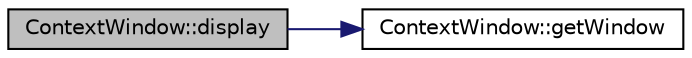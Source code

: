 digraph "ContextWindow::display"
{
 // LATEX_PDF_SIZE
  edge [fontname="Helvetica",fontsize="10",labelfontname="Helvetica",labelfontsize="10"];
  node [fontname="Helvetica",fontsize="10",shape=record];
  rankdir="LR";
  Node1 [label="ContextWindow::display",height=0.2,width=0.4,color="black", fillcolor="grey75", style="filled", fontcolor="black",tooltip=" "];
  Node1 -> Node2 [color="midnightblue",fontsize="10",style="solid",fontname="Helvetica"];
  Node2 [label="ContextWindow::getWindow",height=0.2,width=0.4,color="black", fillcolor="white", style="filled",URL="$class_context_window.html#aeb95c8c03177e672167f42b7672f2d7f",tooltip=" "];
}
